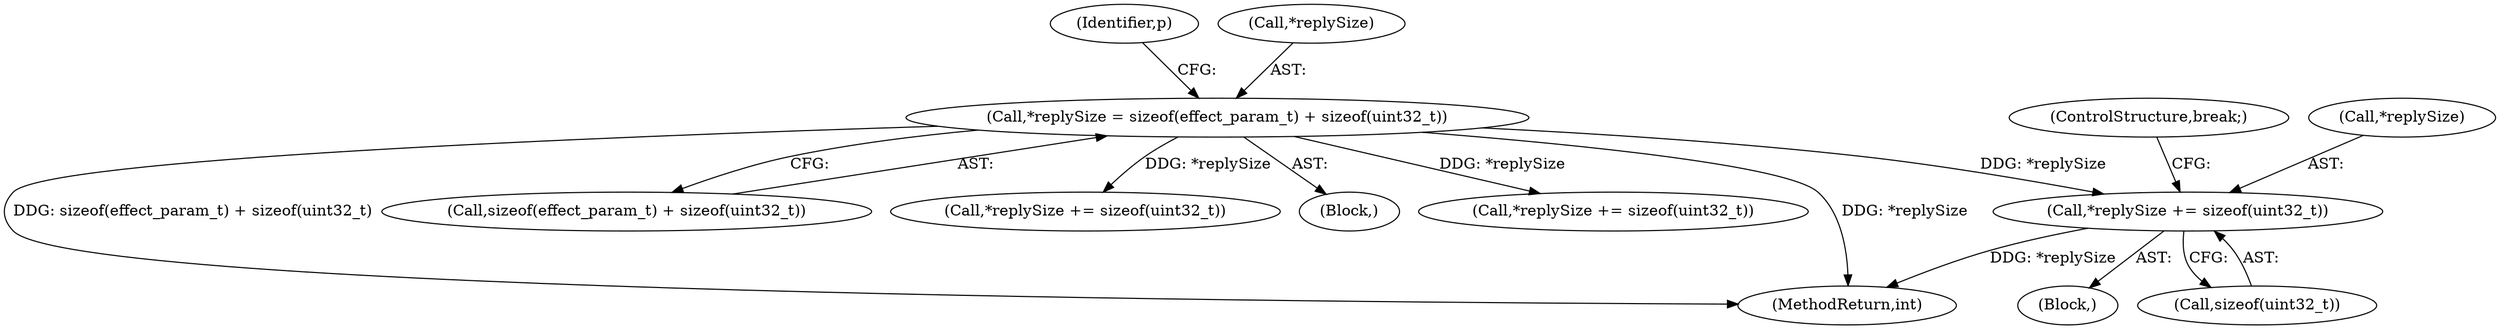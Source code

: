 digraph "0_Android_aeea52da00d210587fb3ed895de3d5f2e0264c88_11@API" {
"1000427" [label="(Call,*replySize += sizeof(uint32_t))"];
"1000352" [label="(Call,*replySize = sizeof(effect_param_t) + sizeof(uint32_t))"];
"1000430" [label="(Call,sizeof(uint32_t))"];
"1000352" [label="(Call,*replySize = sizeof(effect_param_t) + sizeof(uint32_t))"];
"1000996" [label="(MethodReturn,int)"];
"1000363" [label="(Identifier,p)"];
"1000355" [label="(Call,sizeof(effect_param_t) + sizeof(uint32_t))"];
"1000353" [label="(Call,*replySize)"];
"1000402" [label="(Call,*replySize += sizeof(uint32_t))"];
"1000432" [label="(ControlStructure,break;)"];
"1000382" [label="(Block,)"];
"1000427" [label="(Call,*replySize += sizeof(uint32_t))"];
"1000296" [label="(Block,)"];
"1000428" [label="(Call,*replySize)"];
"1000452" [label="(Call,*replySize += sizeof(uint32_t))"];
"1000427" -> "1000382"  [label="AST: "];
"1000427" -> "1000430"  [label="CFG: "];
"1000428" -> "1000427"  [label="AST: "];
"1000430" -> "1000427"  [label="AST: "];
"1000432" -> "1000427"  [label="CFG: "];
"1000427" -> "1000996"  [label="DDG: *replySize"];
"1000352" -> "1000427"  [label="DDG: *replySize"];
"1000352" -> "1000296"  [label="AST: "];
"1000352" -> "1000355"  [label="CFG: "];
"1000353" -> "1000352"  [label="AST: "];
"1000355" -> "1000352"  [label="AST: "];
"1000363" -> "1000352"  [label="CFG: "];
"1000352" -> "1000996"  [label="DDG: *replySize"];
"1000352" -> "1000996"  [label="DDG: sizeof(effect_param_t) + sizeof(uint32_t)"];
"1000352" -> "1000402"  [label="DDG: *replySize"];
"1000352" -> "1000452"  [label="DDG: *replySize"];
}
